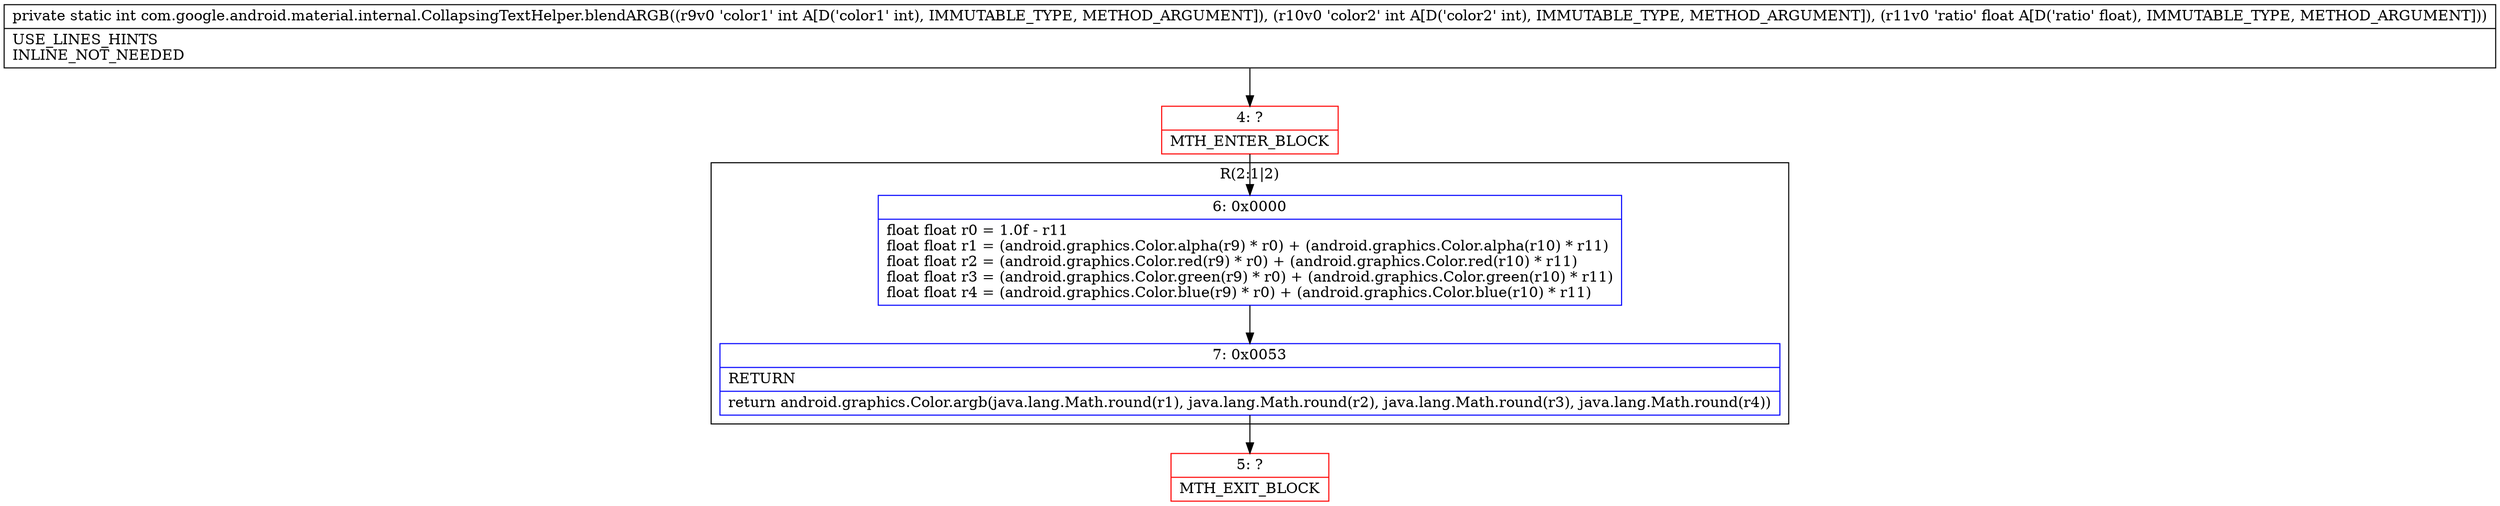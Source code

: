 digraph "CFG forcom.google.android.material.internal.CollapsingTextHelper.blendARGB(IIF)I" {
subgraph cluster_Region_1989508707 {
label = "R(2:1|2)";
node [shape=record,color=blue];
Node_6 [shape=record,label="{6\:\ 0x0000|float float r0 = 1.0f \- r11\lfloat float r1 = (android.graphics.Color.alpha(r9) * r0) + (android.graphics.Color.alpha(r10) * r11)\lfloat float r2 = (android.graphics.Color.red(r9) * r0) + (android.graphics.Color.red(r10) * r11)\lfloat float r3 = (android.graphics.Color.green(r9) * r0) + (android.graphics.Color.green(r10) * r11)\lfloat float r4 = (android.graphics.Color.blue(r9) * r0) + (android.graphics.Color.blue(r10) * r11)\l}"];
Node_7 [shape=record,label="{7\:\ 0x0053|RETURN\l|return android.graphics.Color.argb(java.lang.Math.round(r1), java.lang.Math.round(r2), java.lang.Math.round(r3), java.lang.Math.round(r4))\l}"];
}
Node_4 [shape=record,color=red,label="{4\:\ ?|MTH_ENTER_BLOCK\l}"];
Node_5 [shape=record,color=red,label="{5\:\ ?|MTH_EXIT_BLOCK\l}"];
MethodNode[shape=record,label="{private static int com.google.android.material.internal.CollapsingTextHelper.blendARGB((r9v0 'color1' int A[D('color1' int), IMMUTABLE_TYPE, METHOD_ARGUMENT]), (r10v0 'color2' int A[D('color2' int), IMMUTABLE_TYPE, METHOD_ARGUMENT]), (r11v0 'ratio' float A[D('ratio' float), IMMUTABLE_TYPE, METHOD_ARGUMENT]))  | USE_LINES_HINTS\lINLINE_NOT_NEEDED\l}"];
MethodNode -> Node_4;Node_6 -> Node_7;
Node_7 -> Node_5;
Node_4 -> Node_6;
}

